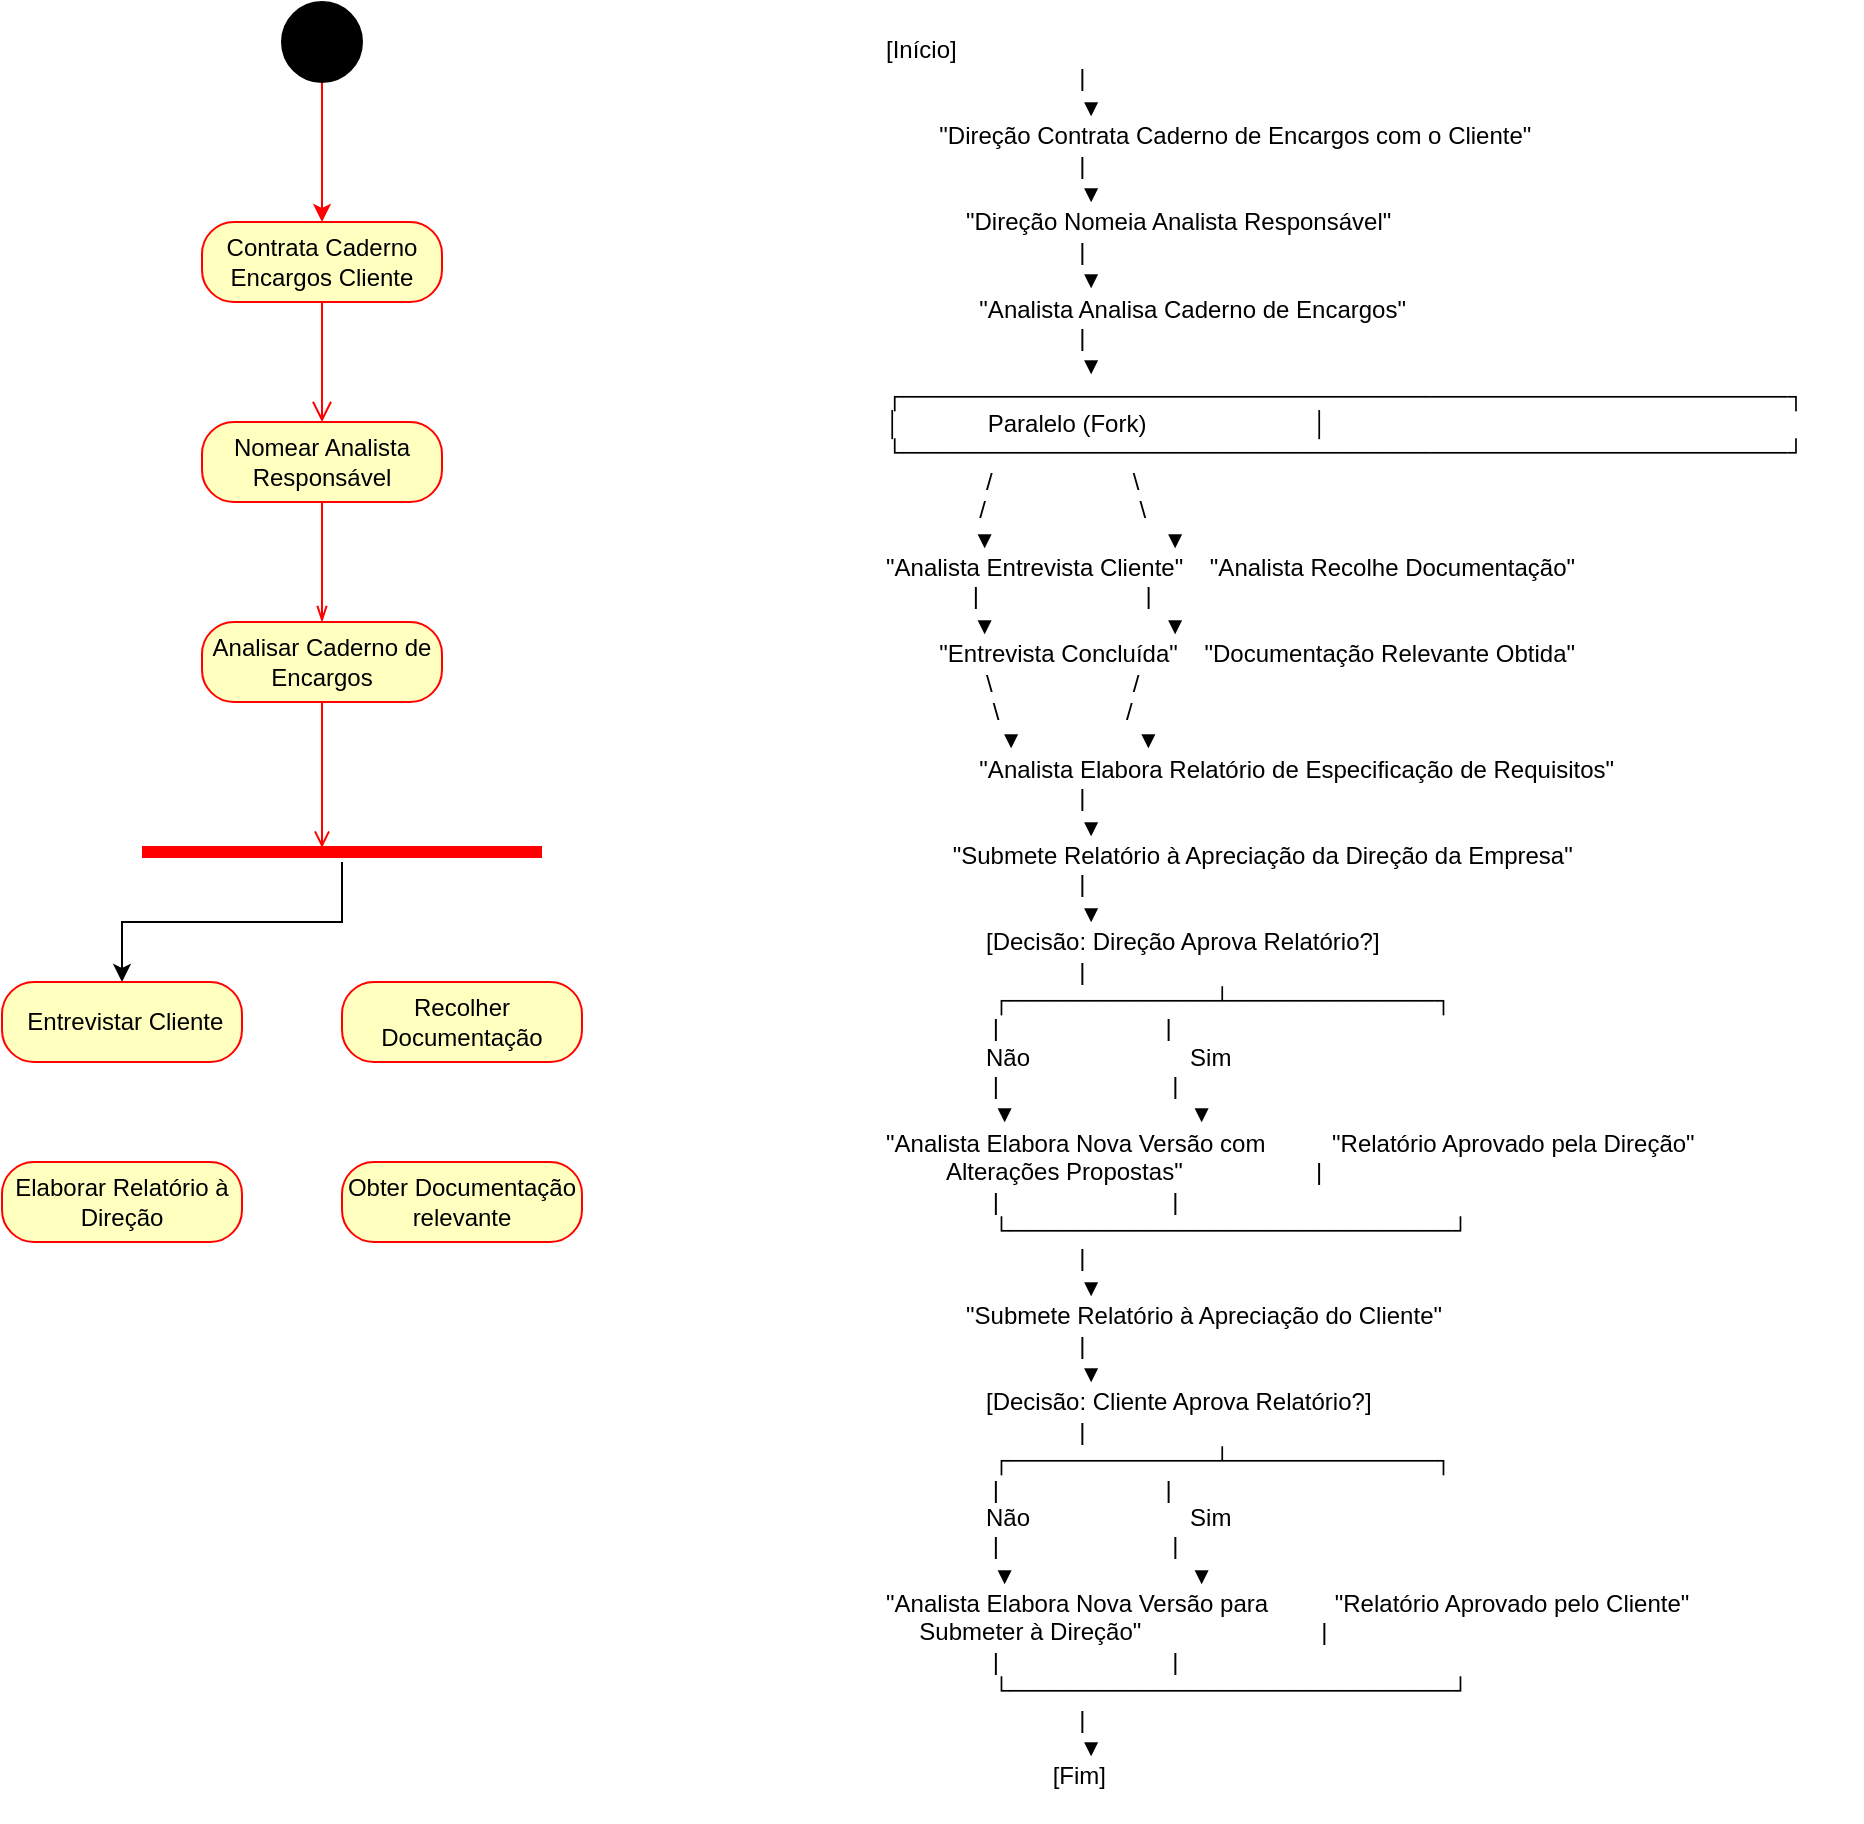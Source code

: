 <mxfile version="24.8.3" pages="3">
  <diagram name="ex_001" id="72iRGVidV67nzGkt4hGO">
    <mxGraphModel dx="987" dy="543" grid="1" gridSize="10" guides="1" tooltips="1" connect="1" arrows="1" fold="1" page="1" pageScale="1" pageWidth="827" pageHeight="1169" math="0" shadow="0">
      <root>
        <mxCell id="0" />
        <mxCell id="1" parent="0" />
        <mxCell id="6aprX9_p_VO2uKJTswhL-20" value="[Início]&#xa;                             |&#xa;                             ▼&#xa;        &quot;Direção Contrata Caderno de Encargos com o Cliente&quot;&#xa;                             |&#xa;                             ▼&#xa;            &quot;Direção Nomeia Analista Responsável&quot;&#xa;                             |&#xa;                             ▼&#xa;              &quot;Analista Analisa Caderno de Encargos&quot;&#xa;                             |&#xa;                             ▼&#xa;┌────────────────────────────────────────────────────┐&#xa;│             Paralelo (Fork)                         │&#xa;└────────────────────────────────────────────────────┘&#xa;               /                     \&#xa;              /                       \&#xa;             ▼                         ▼&#xa;&quot;Analista Entrevista Cliente&quot;    &quot;Analista Recolhe Documentação&quot;&#xa;             |                         |&#xa;             ▼                         ▼&#xa;        &quot;Entrevista Concluída&quot;    &quot;Documentação Relevante Obtida&quot;&#xa;               \                     /&#xa;                \                   /&#xa;                 ▼                 ▼&#xa;              &quot;Analista Elabora Relatório de Especificação de Requisitos&quot;&#xa;                             |&#xa;                             ▼&#xa;          &quot;Submete Relatório à Apreciação da Direção da Empresa&quot;&#xa;                             |&#xa;                             ▼&#xa;               [Decisão: Direção Aprova Relatório?]&#xa;                             |&#xa;                ┌────────────┴────────────┐&#xa;                |                         |&#xa;               Não                        Sim&#xa;                |                          |&#xa;                ▼                          ▼&#xa;&quot;Analista Elabora Nova Versão com          &quot;Relatório Aprovado pela Direção&quot;&#xa;         Alterações Propostas&quot;                    |&#xa;                |                          |&#xa;                └──────────────────────────┘&#xa;                             |&#xa;                             ▼&#xa;            &quot;Submete Relatório à Apreciação do Cliente&quot;&#xa;                             |&#xa;                             ▼&#xa;               [Decisão: Cliente Aprova Relatório?]&#xa;                             |&#xa;                ┌────────────┴────────────┐&#xa;                |                         |&#xa;               Não                        Sim&#xa;                |                          |&#xa;                ▼                          ▼&#xa;&quot;Analista Elabora Nova Versão para          &quot;Relatório Aprovado pelo Cliente&quot;&#xa;     Submeter à Direção&quot;                           |&#xa;                |                          |&#xa;                └──────────────────────────┘&#xa;                             |&#xa;                             ▼&#xa;                         [Fim]" style="text;whiteSpace=wrap;" vertex="1" parent="1">
          <mxGeometry x="660" y="850" width="490" height="900" as="geometry" />
        </mxCell>
        <mxCell id="6aprX9_p_VO2uKJTswhL-24" style="edgeStyle=orthogonalEdgeStyle;rounded=0;orthogonalLoop=1;jettySize=auto;html=1;strokeColor=#FF0000;" edge="1" parent="1" source="6aprX9_p_VO2uKJTswhL-21" target="6aprX9_p_VO2uKJTswhL-22">
          <mxGeometry relative="1" as="geometry" />
        </mxCell>
        <mxCell id="6aprX9_p_VO2uKJTswhL-21" value="" style="ellipse;whiteSpace=wrap;html=1;aspect=fixed;fillColor=#000000;strokeColor=#000000;" vertex="1" parent="1">
          <mxGeometry x="360" y="840" width="40" height="40" as="geometry" />
        </mxCell>
        <mxCell id="6aprX9_p_VO2uKJTswhL-22" value="Contrata Caderno Encargos Cliente" style="rounded=1;whiteSpace=wrap;html=1;arcSize=40;fontColor=#000000;fillColor=#ffffc0;strokeColor=#ff0000;" vertex="1" parent="1">
          <mxGeometry x="320" y="950" width="120" height="40" as="geometry" />
        </mxCell>
        <mxCell id="6aprX9_p_VO2uKJTswhL-23" value="" style="edgeStyle=orthogonalEdgeStyle;html=1;verticalAlign=bottom;endArrow=open;endSize=8;strokeColor=#ff0000;rounded=0;" edge="1" source="6aprX9_p_VO2uKJTswhL-22" parent="1">
          <mxGeometry relative="1" as="geometry">
            <mxPoint x="380" y="1050" as="targetPoint" />
          </mxGeometry>
        </mxCell>
        <mxCell id="6aprX9_p_VO2uKJTswhL-31" value="" style="edgeStyle=orthogonalEdgeStyle;rounded=0;orthogonalLoop=1;jettySize=auto;html=1;endArrow=openThin;endFill=0;strokeColor=#FF0000;" edge="1" parent="1" source="6aprX9_p_VO2uKJTswhL-25" target="6aprX9_p_VO2uKJTswhL-30">
          <mxGeometry relative="1" as="geometry" />
        </mxCell>
        <mxCell id="6aprX9_p_VO2uKJTswhL-25" value="Nomear Analista Responsável" style="rounded=1;whiteSpace=wrap;html=1;arcSize=40;fontColor=#000000;fillColor=#ffffc0;strokeColor=#ff0000;" vertex="1" parent="1">
          <mxGeometry x="320" y="1050" width="120" height="40" as="geometry" />
        </mxCell>
        <mxCell id="6aprX9_p_VO2uKJTswhL-30" value="Analisar Caderno de Encargos" style="rounded=1;whiteSpace=wrap;html=1;arcSize=40;fontColor=#000000;fillColor=#ffffc0;strokeColor=#ff0000;" vertex="1" parent="1">
          <mxGeometry x="320" y="1150" width="120" height="40" as="geometry" />
        </mxCell>
        <mxCell id="6aprX9_p_VO2uKJTswhL-41" style="edgeStyle=orthogonalEdgeStyle;rounded=0;orthogonalLoop=1;jettySize=auto;html=1;" edge="1" parent="1" source="6aprX9_p_VO2uKJTswhL-32" target="6aprX9_p_VO2uKJTswhL-36">
          <mxGeometry relative="1" as="geometry" />
        </mxCell>
        <mxCell id="6aprX9_p_VO2uKJTswhL-32" value="" style="shape=line;html=1;strokeWidth=6;strokeColor=#ff0000;" vertex="1" parent="1">
          <mxGeometry x="290" y="1260" width="200" height="10" as="geometry" />
        </mxCell>
        <mxCell id="6aprX9_p_VO2uKJTswhL-35" style="edgeStyle=orthogonalEdgeStyle;rounded=0;orthogonalLoop=1;jettySize=auto;html=1;entryX=0.45;entryY=0.283;entryDx=0;entryDy=0;entryPerimeter=0;strokeColor=#FF0000;endArrow=open;endFill=0;" edge="1" parent="1" source="6aprX9_p_VO2uKJTswhL-30" target="6aprX9_p_VO2uKJTswhL-32">
          <mxGeometry relative="1" as="geometry" />
        </mxCell>
        <mxCell id="6aprX9_p_VO2uKJTswhL-36" value="&amp;nbsp;Entrevistar Cliente" style="rounded=1;whiteSpace=wrap;html=1;arcSize=40;fontColor=#000000;fillColor=#ffffc0;strokeColor=#ff0000;" vertex="1" parent="1">
          <mxGeometry x="220" y="1330" width="120" height="40" as="geometry" />
        </mxCell>
        <mxCell id="6aprX9_p_VO2uKJTswhL-37" value="Recolher Documentação" style="rounded=1;whiteSpace=wrap;html=1;arcSize=40;fontColor=#000000;fillColor=#ffffc0;strokeColor=#ff0000;" vertex="1" parent="1">
          <mxGeometry x="390" y="1330" width="120" height="40" as="geometry" />
        </mxCell>
        <mxCell id="6aprX9_p_VO2uKJTswhL-39" value="Obter Documentação relevante" style="rounded=1;whiteSpace=wrap;html=1;arcSize=40;fontColor=#000000;fillColor=#ffffc0;strokeColor=#ff0000;" vertex="1" parent="1">
          <mxGeometry x="390" y="1420" width="120" height="40" as="geometry" />
        </mxCell>
        <mxCell id="6aprX9_p_VO2uKJTswhL-40" value="Elaborar Relatório à Direção" style="rounded=1;whiteSpace=wrap;html=1;arcSize=40;fontColor=#000000;fillColor=#ffffc0;strokeColor=#ff0000;" vertex="1" parent="1">
          <mxGeometry x="220" y="1420" width="120" height="40" as="geometry" />
        </mxCell>
      </root>
    </mxGraphModel>
  </diagram>
  <diagram id="pQeFYq4HYinRpPwZYIcd" name="ex_002">
    <mxGraphModel dx="420" dy="750" grid="1" gridSize="10" guides="1" tooltips="1" connect="1" arrows="1" fold="1" page="1" pageScale="1" pageWidth="827" pageHeight="1169" math="0" shadow="0">
      <root>
        <mxCell id="0" />
        <mxCell id="1" parent="0" />
      </root>
    </mxGraphModel>
  </diagram>
  <diagram id="nDVoapjW3eWYYLYuCr5o" name="Página-3">
    <mxGraphModel dx="210" dy="375" grid="1" gridSize="10" guides="1" tooltips="1" connect="1" arrows="1" fold="1" page="1" pageScale="1" pageWidth="827" pageHeight="1169" math="0" shadow="0">
      <root>
        <mxCell id="0" />
        <mxCell id="1" parent="0" />
      </root>
    </mxGraphModel>
  </diagram>
</mxfile>
